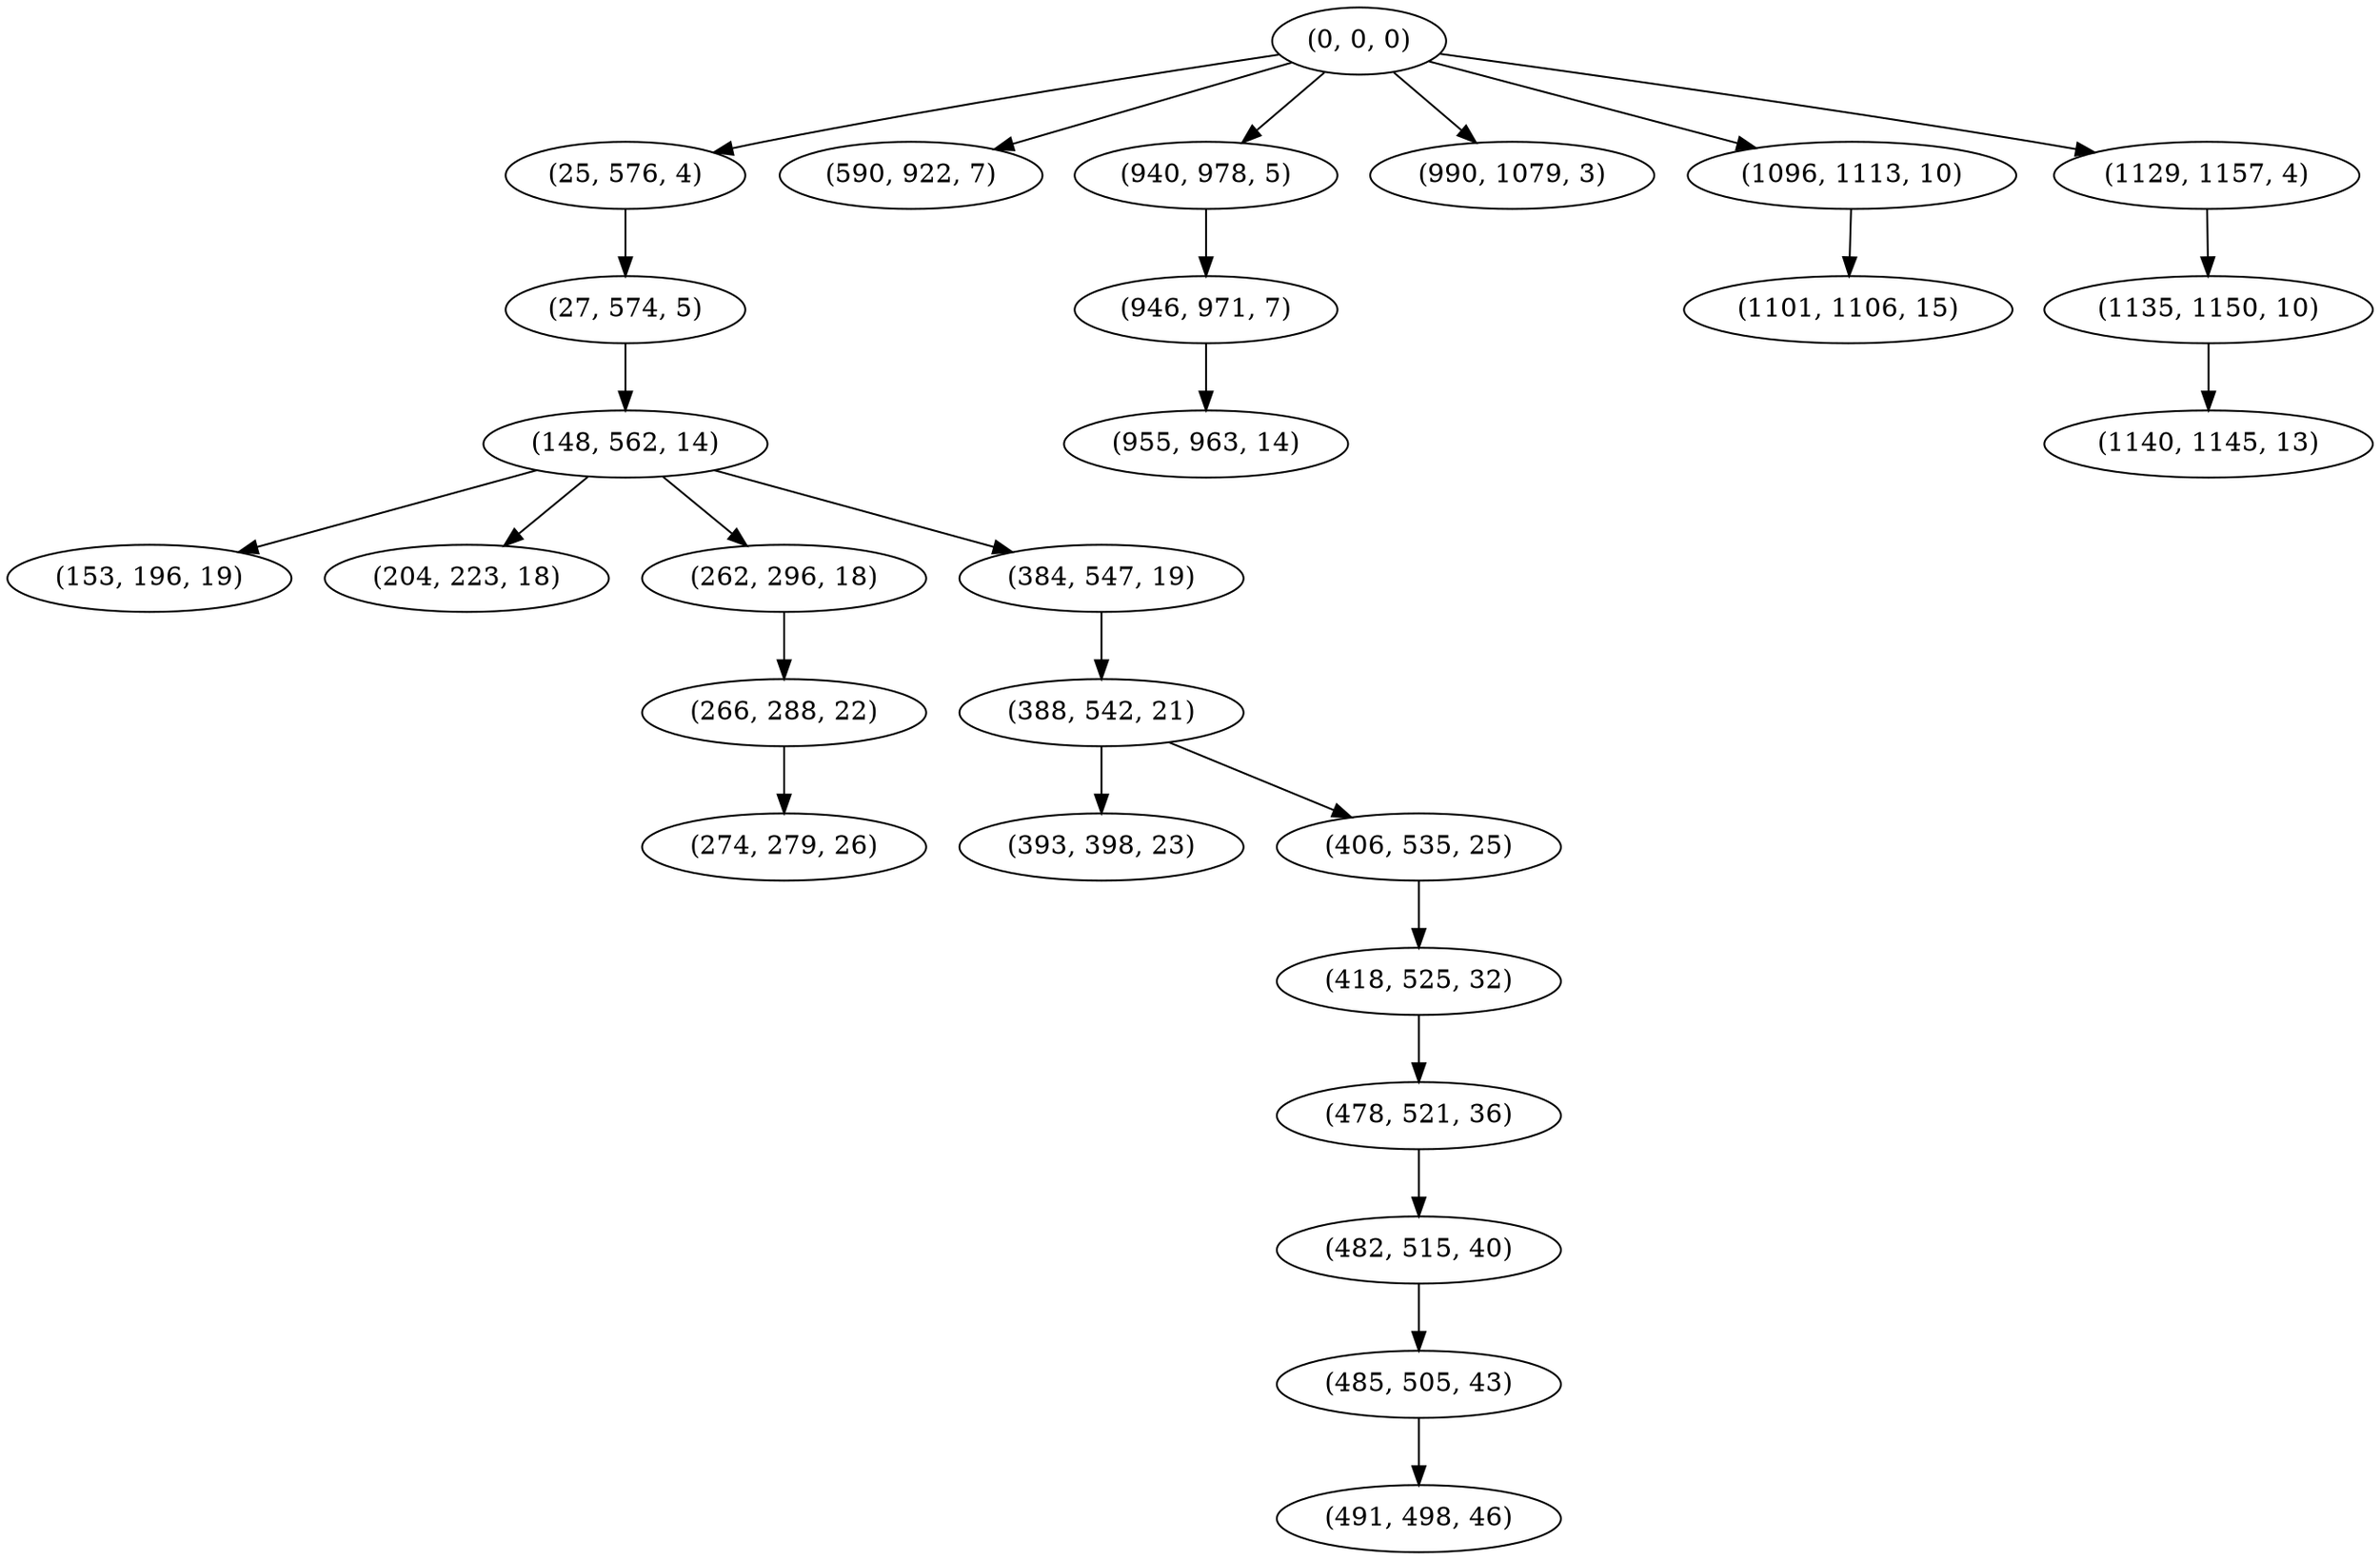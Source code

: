 digraph tree {
    "(0, 0, 0)";
    "(25, 576, 4)";
    "(27, 574, 5)";
    "(148, 562, 14)";
    "(153, 196, 19)";
    "(204, 223, 18)";
    "(262, 296, 18)";
    "(266, 288, 22)";
    "(274, 279, 26)";
    "(384, 547, 19)";
    "(388, 542, 21)";
    "(393, 398, 23)";
    "(406, 535, 25)";
    "(418, 525, 32)";
    "(478, 521, 36)";
    "(482, 515, 40)";
    "(485, 505, 43)";
    "(491, 498, 46)";
    "(590, 922, 7)";
    "(940, 978, 5)";
    "(946, 971, 7)";
    "(955, 963, 14)";
    "(990, 1079, 3)";
    "(1096, 1113, 10)";
    "(1101, 1106, 15)";
    "(1129, 1157, 4)";
    "(1135, 1150, 10)";
    "(1140, 1145, 13)";
    "(0, 0, 0)" -> "(25, 576, 4)";
    "(0, 0, 0)" -> "(590, 922, 7)";
    "(0, 0, 0)" -> "(940, 978, 5)";
    "(0, 0, 0)" -> "(990, 1079, 3)";
    "(0, 0, 0)" -> "(1096, 1113, 10)";
    "(0, 0, 0)" -> "(1129, 1157, 4)";
    "(25, 576, 4)" -> "(27, 574, 5)";
    "(27, 574, 5)" -> "(148, 562, 14)";
    "(148, 562, 14)" -> "(153, 196, 19)";
    "(148, 562, 14)" -> "(204, 223, 18)";
    "(148, 562, 14)" -> "(262, 296, 18)";
    "(148, 562, 14)" -> "(384, 547, 19)";
    "(262, 296, 18)" -> "(266, 288, 22)";
    "(266, 288, 22)" -> "(274, 279, 26)";
    "(384, 547, 19)" -> "(388, 542, 21)";
    "(388, 542, 21)" -> "(393, 398, 23)";
    "(388, 542, 21)" -> "(406, 535, 25)";
    "(406, 535, 25)" -> "(418, 525, 32)";
    "(418, 525, 32)" -> "(478, 521, 36)";
    "(478, 521, 36)" -> "(482, 515, 40)";
    "(482, 515, 40)" -> "(485, 505, 43)";
    "(485, 505, 43)" -> "(491, 498, 46)";
    "(940, 978, 5)" -> "(946, 971, 7)";
    "(946, 971, 7)" -> "(955, 963, 14)";
    "(1096, 1113, 10)" -> "(1101, 1106, 15)";
    "(1129, 1157, 4)" -> "(1135, 1150, 10)";
    "(1135, 1150, 10)" -> "(1140, 1145, 13)";
}
